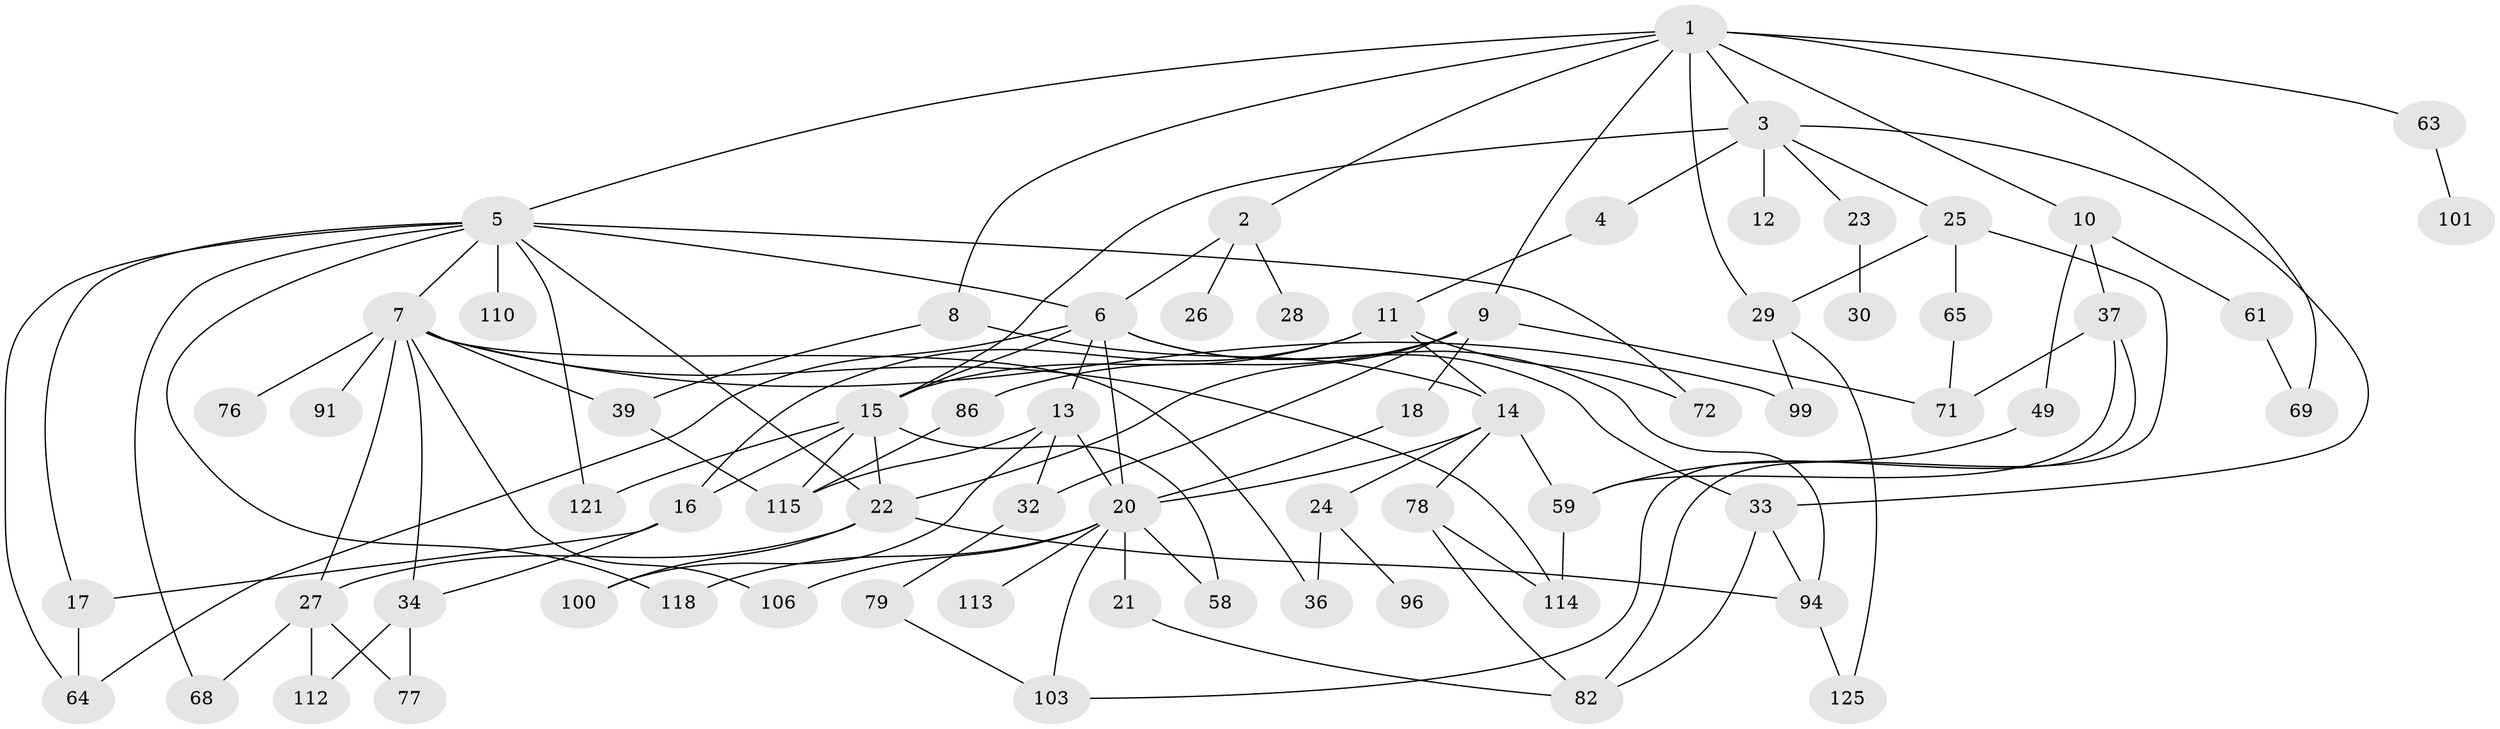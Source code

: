 // original degree distribution, {9: 0.007352941176470588, 4: 0.11029411764705882, 7: 0.014705882352941176, 2: 0.34558823529411764, 11: 0.007352941176470588, 5: 0.04411764705882353, 3: 0.2426470588235294, 6: 0.029411764705882353, 1: 0.19852941176470587}
// Generated by graph-tools (version 1.1) at 2025/13/03/09/25 04:13:25]
// undirected, 68 vertices, 115 edges
graph export_dot {
graph [start="1"]
  node [color=gray90,style=filled];
  1;
  2;
  3;
  4;
  5 [super="+56+85+67"];
  6 [super="+35+41"];
  7 [super="+19"];
  8;
  9;
  10;
  11 [super="+38"];
  12;
  13 [super="+48+46"];
  14;
  15 [super="+80+43+40"];
  16 [super="+124"];
  17;
  18;
  20 [super="+50+70+47"];
  21;
  22 [super="+42"];
  23;
  24 [super="+75"];
  25;
  26;
  27 [super="+31"];
  28;
  29 [super="+102+54"];
  30;
  32;
  33 [super="+57+105+60"];
  34 [super="+130+83"];
  36 [super="+108"];
  37 [super="+81+44"];
  39 [super="+135"];
  49;
  58 [super="+62"];
  59 [super="+90+109"];
  61;
  63 [super="+93"];
  64 [super="+87"];
  65 [super="+88"];
  68;
  69;
  71;
  72 [super="+97"];
  76;
  77;
  78 [super="+107"];
  79;
  82 [super="+84"];
  86;
  91;
  94 [super="+123+116"];
  96;
  99;
  100 [super="+120+111"];
  101;
  103 [super="+128"];
  106 [super="+131+119"];
  110;
  112;
  113;
  114;
  115 [super="+117"];
  118;
  121;
  125;
  1 -- 2;
  1 -- 3;
  1 -- 5;
  1 -- 8;
  1 -- 9;
  1 -- 10;
  1 -- 29;
  1 -- 63;
  1 -- 69;
  2 -- 6;
  2 -- 26;
  2 -- 28;
  3 -- 4;
  3 -- 12;
  3 -- 15;
  3 -- 23;
  3 -- 25;
  3 -- 33;
  4 -- 11;
  5 -- 7;
  5 -- 17;
  5 -- 64;
  5 -- 110;
  5 -- 118;
  5 -- 121;
  5 -- 68;
  5 -- 6;
  5 -- 72;
  5 -- 22;
  6 -- 13;
  6 -- 20;
  6 -- 64;
  6 -- 94;
  6 -- 15;
  6 -- 33;
  7 -- 36;
  7 -- 34;
  7 -- 27;
  7 -- 114;
  7 -- 99;
  7 -- 39;
  7 -- 106;
  7 -- 91;
  7 -- 76;
  8 -- 39;
  8 -- 14;
  9 -- 18;
  9 -- 22;
  9 -- 32;
  9 -- 86;
  9 -- 71;
  10 -- 37;
  10 -- 49;
  10 -- 61;
  11 -- 14;
  11 -- 16;
  11 -- 72;
  11 -- 15;
  13 -- 32;
  13 -- 20;
  13 -- 115;
  13 -- 100;
  14 -- 20;
  14 -- 24;
  14 -- 78;
  14 -- 59;
  15 -- 22;
  15 -- 121;
  15 -- 16;
  15 -- 115;
  15 -- 58;
  16 -- 34;
  16 -- 17;
  17 -- 64;
  18 -- 20;
  20 -- 21;
  20 -- 118;
  20 -- 103;
  20 -- 113;
  20 -- 58;
  20 -- 106;
  21 -- 82;
  22 -- 27;
  22 -- 94;
  22 -- 100;
  23 -- 30;
  24 -- 96;
  24 -- 36;
  25 -- 65;
  25 -- 29;
  25 -- 82;
  27 -- 112;
  27 -- 68;
  27 -- 77;
  29 -- 125;
  29 -- 99;
  32 -- 79;
  33 -- 94;
  33 -- 82;
  34 -- 77;
  34 -- 112;
  37 -- 103;
  37 -- 71;
  37 -- 59;
  39 -- 115;
  49 -- 59;
  59 -- 114;
  61 -- 69;
  63 -- 101;
  65 -- 71;
  78 -- 114;
  78 -- 82;
  79 -- 103;
  86 -- 115;
  94 -- 125;
}
